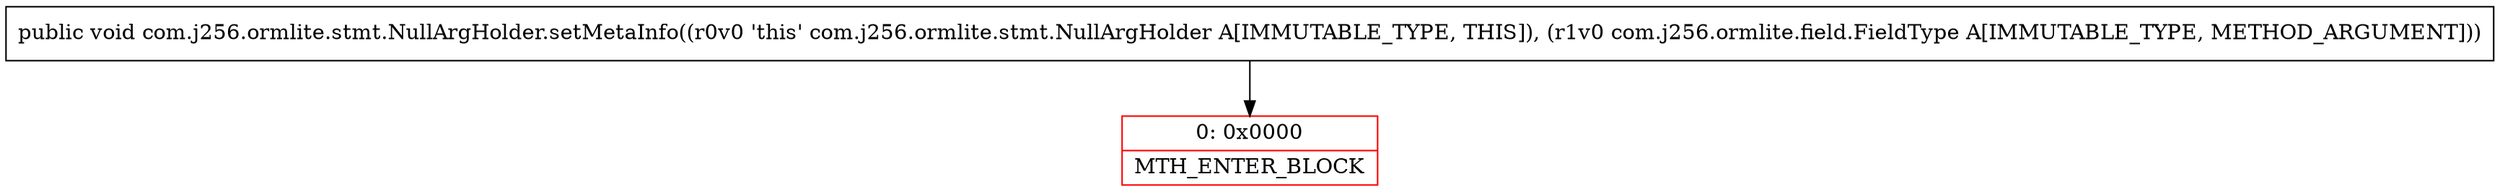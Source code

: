 digraph "CFG forcom.j256.ormlite.stmt.NullArgHolder.setMetaInfo(Lcom\/j256\/ormlite\/field\/FieldType;)V" {
subgraph cluster_Region_1295627167 {
label = "R(0)";
node [shape=record,color=blue];
}
Node_0 [shape=record,color=red,label="{0\:\ 0x0000|MTH_ENTER_BLOCK\l}"];
MethodNode[shape=record,label="{public void com.j256.ormlite.stmt.NullArgHolder.setMetaInfo((r0v0 'this' com.j256.ormlite.stmt.NullArgHolder A[IMMUTABLE_TYPE, THIS]), (r1v0 com.j256.ormlite.field.FieldType A[IMMUTABLE_TYPE, METHOD_ARGUMENT])) }"];
MethodNode -> Node_0;
}


